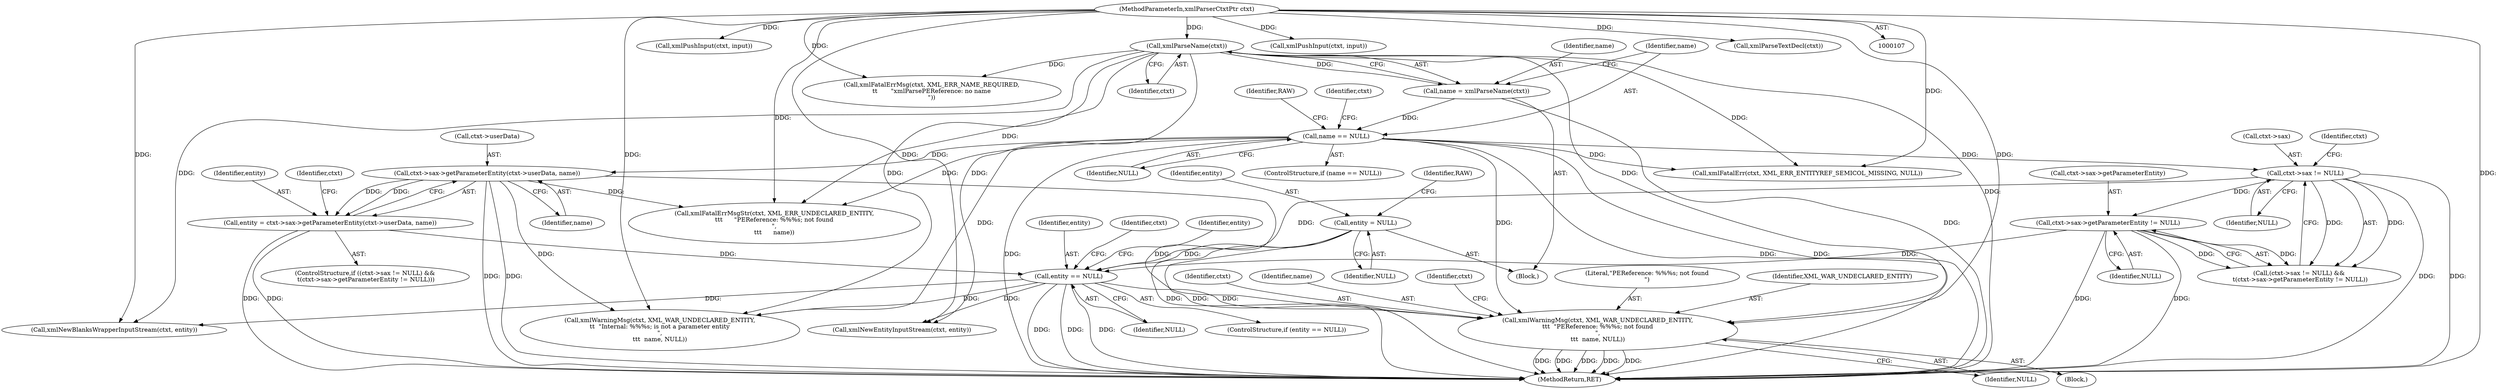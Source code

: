 digraph "0_Chrome_d0947db40187f4708c58e64cbd6013faf9eddeed_29@pointer" {
"1000210" [label="(Call,xmlWarningMsg(ctxt, XML_WAR_UNDECLARED_ENTITY,\n\t\t\t  \"PEReference: %%%s; not found\n\",\n\t\t\t  name, NULL))"];
"1000124" [label="(Call,xmlParseName(ctxt))"];
"1000108" [label="(MethodParameterIn,xmlParserCtxtPtr ctxt)"];
"1000167" [label="(Call,ctxt->sax->getParameterEntity(ctxt->userData, name))"];
"1000127" [label="(Call,name == NULL)"];
"1000122" [label="(Call,name = xmlParseName(ctxt))"];
"1000180" [label="(Call,entity == NULL)"];
"1000165" [label="(Call,entity = ctxt->sax->getParameterEntity(ctxt->userData, name))"];
"1000112" [label="(Call,entity = NULL)"];
"1000158" [label="(Call,ctxt->sax->getParameterEntity != NULL)"];
"1000153" [label="(Call,ctxt->sax != NULL)"];
"1000165" [label="(Call,entity = ctxt->sax->getParameterEntity(ctxt->userData, name))"];
"1000273" [label="(Call,xmlPushInput(ctxt, input))"];
"1000254" [label="(Call,xmlNewBlanksWrapperInputStream(ctxt, entity))"];
"1000112" [label="(Call,entity = NULL)"];
"1000122" [label="(Call,name = xmlParseName(ctxt))"];
"1000164" [label="(Identifier,NULL)"];
"1000113" [label="(Identifier,entity)"];
"1000179" [label="(ControlStructure,if (entity == NULL))"];
"1000227" [label="(Identifier,entity)"];
"1000114" [label="(Identifier,NULL)"];
"1000180" [label="(Call,entity == NULL)"];
"1000126" [label="(ControlStructure,if (name == NULL))"];
"1000214" [label="(Identifier,name)"];
"1000218" [label="(Identifier,ctxt)"];
"1000166" [label="(Identifier,entity)"];
"1000152" [label="(Call,(ctxt->sax != NULL) &&\n \t(ctxt->sax->getParameterEntity != NULL))"];
"1000118" [label="(Identifier,RAW)"];
"1000125" [label="(Identifier,ctxt)"];
"1000213" [label="(Literal,\"PEReference: %%%s; not found\n\")"];
"1000108" [label="(MethodParameterIn,xmlParserCtxtPtr ctxt)"];
"1000128" [label="(Identifier,name)"];
"1000158" [label="(Call,ctxt->sax->getParameterEntity != NULL)"];
"1000209" [label="(Block,)"];
"1000154" [label="(Call,ctxt->sax)"];
"1000203" [label="(Call,xmlFatalErrMsgStr(ctxt, XML_ERR_UNDECLARED_ENTITY,\n\t\t\t      \"PEReference: %%%s; not found\n\",\n\t\t\t      name))"];
"1000151" [label="(ControlStructure,if ((ctxt->sax != NULL) &&\n \t(ctxt->sax->getParameterEntity != NULL)))"];
"1000109" [label="(Block,)"];
"1000210" [label="(Call,xmlWarningMsg(ctxt, XML_WAR_UNDECLARED_ENTITY,\n\t\t\t  \"PEReference: %%%s; not found\n\",\n\t\t\t  name, NULL))"];
"1000181" [label="(Identifier,entity)"];
"1000131" [label="(Call,xmlFatalErrMsg(ctxt, XML_ERR_NAME_REQUIRED,\n\t\t       \"xmlParsePEReference: no name\n\"))"];
"1000215" [label="(Identifier,NULL)"];
"1000171" [label="(Identifier,name)"];
"1000236" [label="(Call,xmlWarningMsg(ctxt, XML_WAR_UNDECLARED_ENTITY,\n\t\t  \"Internal: %%%s; is not a parameter entity\n\",\n\t\t\t  name, NULL))"];
"1000138" [label="(Identifier,RAW)"];
"1000182" [label="(Identifier,NULL)"];
"1000212" [label="(Identifier,XML_WAR_UNDECLARED_ENTITY)"];
"1000167" [label="(Call,ctxt->sax->getParameterEntity(ctxt->userData, name))"];
"1000129" [label="(Identifier,NULL)"];
"1000153" [label="(Call,ctxt->sax != NULL)"];
"1000188" [label="(Identifier,ctxt)"];
"1000123" [label="(Identifier,name)"];
"1000157" [label="(Identifier,NULL)"];
"1000161" [label="(Identifier,ctxt)"];
"1000132" [label="(Identifier,ctxt)"];
"1000259" [label="(Call,xmlPushInput(ctxt, input))"];
"1000127" [label="(Call,name == NULL)"];
"1000317" [label="(MethodReturn,RET)"];
"1000175" [label="(Identifier,ctxt)"];
"1000141" [label="(Call,xmlFatalErr(ctxt, XML_ERR_ENTITYREF_SEMICOL_MISSING, NULL))"];
"1000124" [label="(Call,xmlParseName(ctxt))"];
"1000297" [label="(Call,xmlParseTextDecl(ctxt))"];
"1000168" [label="(Call,ctxt->userData)"];
"1000159" [label="(Call,ctxt->sax->getParameterEntity)"];
"1000211" [label="(Identifier,ctxt)"];
"1000268" [label="(Call,xmlNewEntityInputStream(ctxt, entity))"];
"1000210" -> "1000209"  [label="AST: "];
"1000210" -> "1000215"  [label="CFG: "];
"1000211" -> "1000210"  [label="AST: "];
"1000212" -> "1000210"  [label="AST: "];
"1000213" -> "1000210"  [label="AST: "];
"1000214" -> "1000210"  [label="AST: "];
"1000215" -> "1000210"  [label="AST: "];
"1000218" -> "1000210"  [label="CFG: "];
"1000210" -> "1000317"  [label="DDG: "];
"1000210" -> "1000317"  [label="DDG: "];
"1000210" -> "1000317"  [label="DDG: "];
"1000210" -> "1000317"  [label="DDG: "];
"1000210" -> "1000317"  [label="DDG: "];
"1000124" -> "1000210"  [label="DDG: "];
"1000108" -> "1000210"  [label="DDG: "];
"1000167" -> "1000210"  [label="DDG: "];
"1000127" -> "1000210"  [label="DDG: "];
"1000180" -> "1000210"  [label="DDG: "];
"1000124" -> "1000122"  [label="AST: "];
"1000124" -> "1000125"  [label="CFG: "];
"1000125" -> "1000124"  [label="AST: "];
"1000122" -> "1000124"  [label="CFG: "];
"1000124" -> "1000317"  [label="DDG: "];
"1000124" -> "1000122"  [label="DDG: "];
"1000108" -> "1000124"  [label="DDG: "];
"1000124" -> "1000131"  [label="DDG: "];
"1000124" -> "1000141"  [label="DDG: "];
"1000124" -> "1000203"  [label="DDG: "];
"1000124" -> "1000236"  [label="DDG: "];
"1000124" -> "1000254"  [label="DDG: "];
"1000124" -> "1000268"  [label="DDG: "];
"1000108" -> "1000107"  [label="AST: "];
"1000108" -> "1000317"  [label="DDG: "];
"1000108" -> "1000131"  [label="DDG: "];
"1000108" -> "1000141"  [label="DDG: "];
"1000108" -> "1000203"  [label="DDG: "];
"1000108" -> "1000236"  [label="DDG: "];
"1000108" -> "1000254"  [label="DDG: "];
"1000108" -> "1000259"  [label="DDG: "];
"1000108" -> "1000268"  [label="DDG: "];
"1000108" -> "1000273"  [label="DDG: "];
"1000108" -> "1000297"  [label="DDG: "];
"1000167" -> "1000165"  [label="AST: "];
"1000167" -> "1000171"  [label="CFG: "];
"1000168" -> "1000167"  [label="AST: "];
"1000171" -> "1000167"  [label="AST: "];
"1000165" -> "1000167"  [label="CFG: "];
"1000167" -> "1000317"  [label="DDG: "];
"1000167" -> "1000317"  [label="DDG: "];
"1000167" -> "1000165"  [label="DDG: "];
"1000167" -> "1000165"  [label="DDG: "];
"1000127" -> "1000167"  [label="DDG: "];
"1000167" -> "1000203"  [label="DDG: "];
"1000167" -> "1000236"  [label="DDG: "];
"1000127" -> "1000126"  [label="AST: "];
"1000127" -> "1000129"  [label="CFG: "];
"1000128" -> "1000127"  [label="AST: "];
"1000129" -> "1000127"  [label="AST: "];
"1000132" -> "1000127"  [label="CFG: "];
"1000138" -> "1000127"  [label="CFG: "];
"1000127" -> "1000317"  [label="DDG: "];
"1000127" -> "1000317"  [label="DDG: "];
"1000127" -> "1000317"  [label="DDG: "];
"1000122" -> "1000127"  [label="DDG: "];
"1000127" -> "1000141"  [label="DDG: "];
"1000127" -> "1000153"  [label="DDG: "];
"1000127" -> "1000203"  [label="DDG: "];
"1000127" -> "1000236"  [label="DDG: "];
"1000122" -> "1000109"  [label="AST: "];
"1000123" -> "1000122"  [label="AST: "];
"1000128" -> "1000122"  [label="CFG: "];
"1000122" -> "1000317"  [label="DDG: "];
"1000180" -> "1000179"  [label="AST: "];
"1000180" -> "1000182"  [label="CFG: "];
"1000181" -> "1000180"  [label="AST: "];
"1000182" -> "1000180"  [label="AST: "];
"1000188" -> "1000180"  [label="CFG: "];
"1000227" -> "1000180"  [label="CFG: "];
"1000180" -> "1000317"  [label="DDG: "];
"1000180" -> "1000317"  [label="DDG: "];
"1000180" -> "1000317"  [label="DDG: "];
"1000165" -> "1000180"  [label="DDG: "];
"1000112" -> "1000180"  [label="DDG: "];
"1000158" -> "1000180"  [label="DDG: "];
"1000153" -> "1000180"  [label="DDG: "];
"1000180" -> "1000236"  [label="DDG: "];
"1000180" -> "1000254"  [label="DDG: "];
"1000180" -> "1000268"  [label="DDG: "];
"1000165" -> "1000151"  [label="AST: "];
"1000166" -> "1000165"  [label="AST: "];
"1000175" -> "1000165"  [label="CFG: "];
"1000165" -> "1000317"  [label="DDG: "];
"1000165" -> "1000317"  [label="DDG: "];
"1000112" -> "1000109"  [label="AST: "];
"1000112" -> "1000114"  [label="CFG: "];
"1000113" -> "1000112"  [label="AST: "];
"1000114" -> "1000112"  [label="AST: "];
"1000118" -> "1000112"  [label="CFG: "];
"1000112" -> "1000317"  [label="DDG: "];
"1000112" -> "1000317"  [label="DDG: "];
"1000158" -> "1000152"  [label="AST: "];
"1000158" -> "1000164"  [label="CFG: "];
"1000159" -> "1000158"  [label="AST: "];
"1000164" -> "1000158"  [label="AST: "];
"1000152" -> "1000158"  [label="CFG: "];
"1000158" -> "1000317"  [label="DDG: "];
"1000158" -> "1000317"  [label="DDG: "];
"1000158" -> "1000152"  [label="DDG: "];
"1000158" -> "1000152"  [label="DDG: "];
"1000153" -> "1000158"  [label="DDG: "];
"1000153" -> "1000152"  [label="AST: "];
"1000153" -> "1000157"  [label="CFG: "];
"1000154" -> "1000153"  [label="AST: "];
"1000157" -> "1000153"  [label="AST: "];
"1000161" -> "1000153"  [label="CFG: "];
"1000152" -> "1000153"  [label="CFG: "];
"1000153" -> "1000317"  [label="DDG: "];
"1000153" -> "1000317"  [label="DDG: "];
"1000153" -> "1000152"  [label="DDG: "];
"1000153" -> "1000152"  [label="DDG: "];
}
